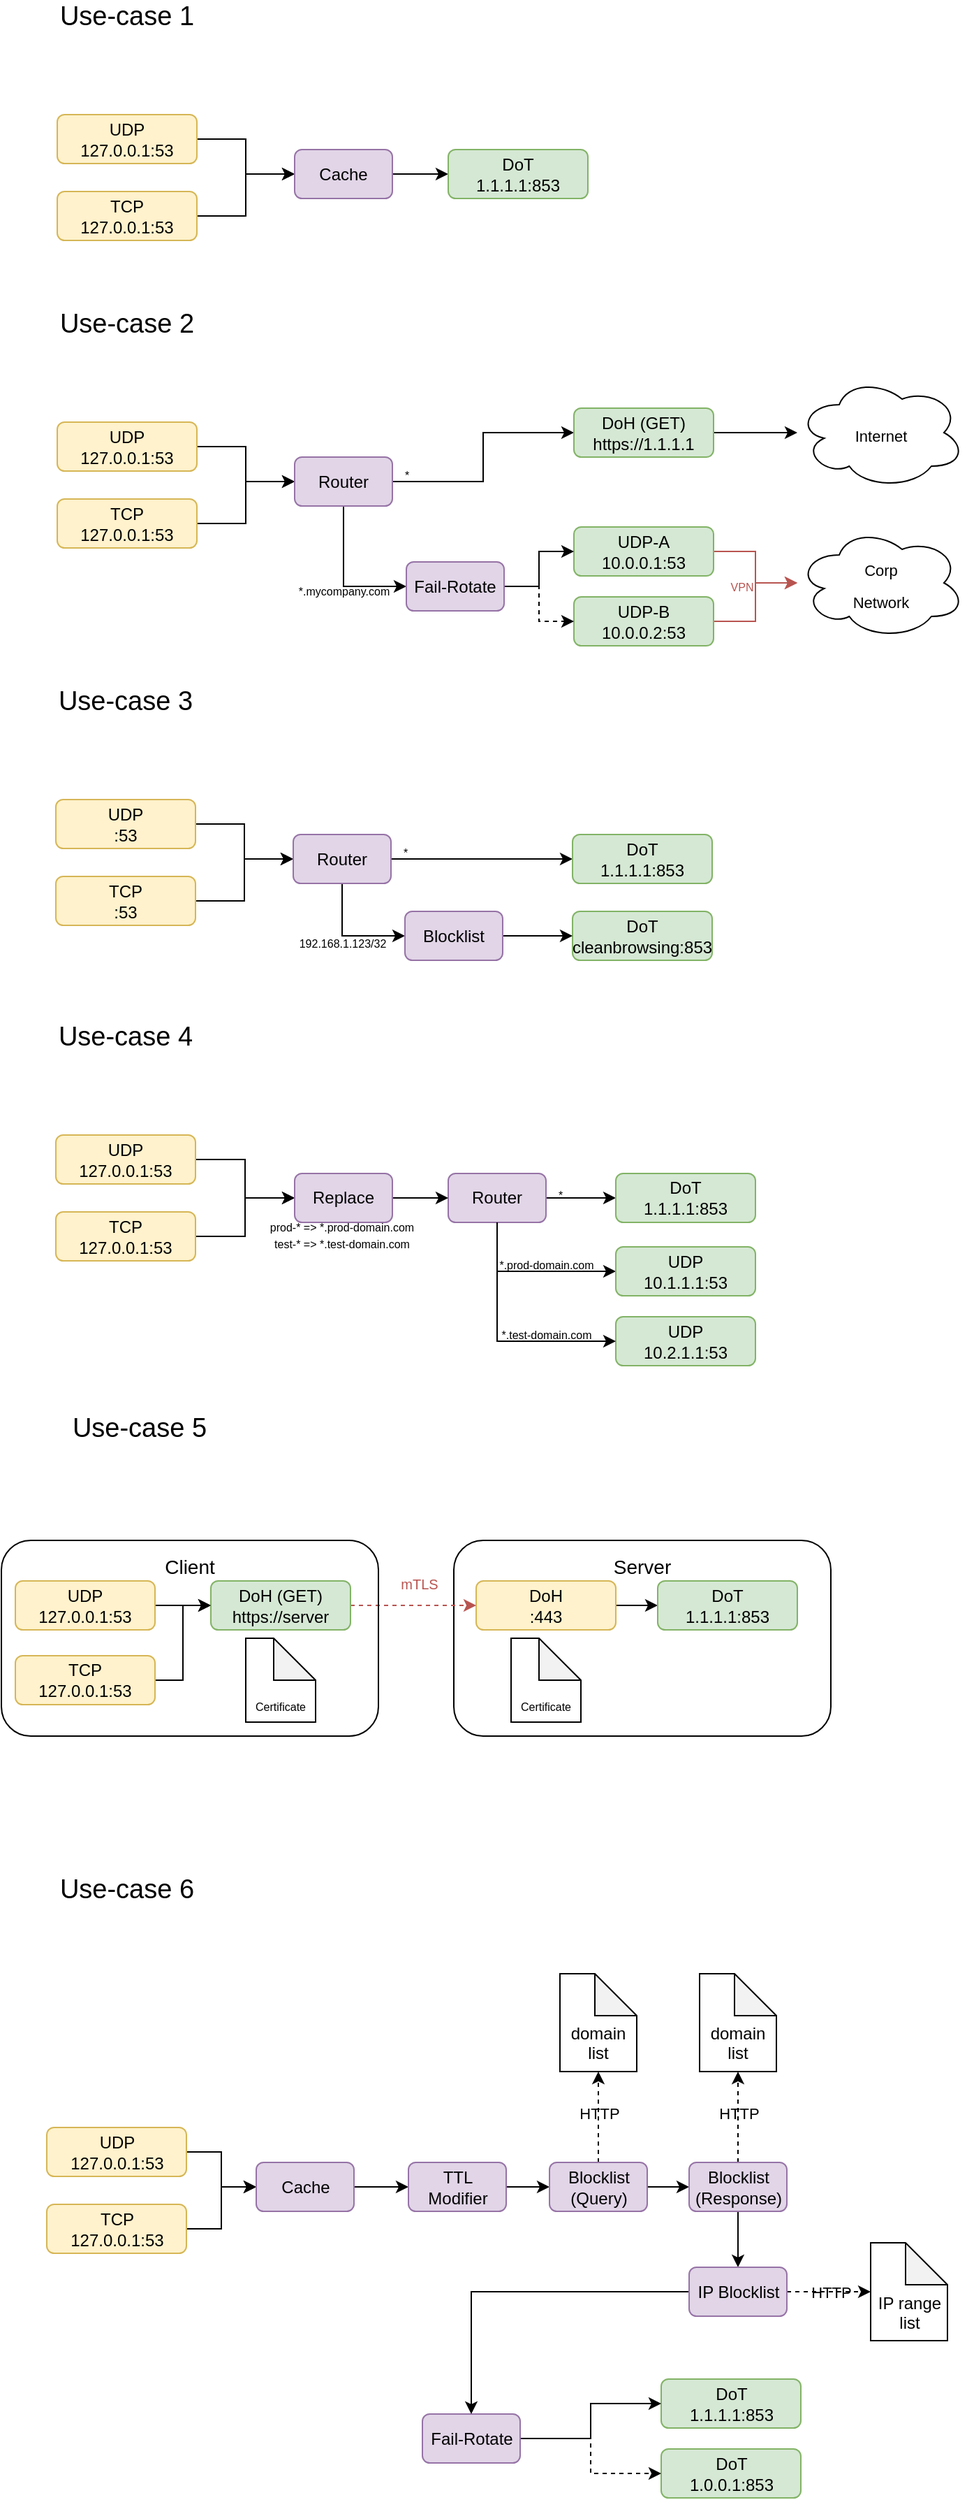 <mxfile version="13.1.14" type="device"><diagram id="_r4JyyB57kGjzLPCcQSh" name="Page-1"><mxGraphModel dx="949" dy="599" grid="1" gridSize="10" guides="1" tooltips="1" connect="1" arrows="1" fold="1" page="1" pageScale="1" pageWidth="827" pageHeight="1169" math="0" shadow="0"><root><mxCell id="0"/><mxCell id="1" parent="0"/><mxCell id="dlIJWEwIgcEKM-QvVQT--156" value="&lt;font color=&quot;#000000&quot; style=&quot;font-size: 14px&quot;&gt;Server&lt;/font&gt;" style="rounded=1;whiteSpace=wrap;html=1;labelBackgroundColor=none;fillColor=none;fontSize=19;fontColor=#B85450;verticalAlign=top;" parent="1" vertex="1"><mxGeometry x="374" y="1140" width="270" height="140" as="geometry"/></mxCell><mxCell id="dlIJWEwIgcEKM-QvVQT--56" style="edgeStyle=orthogonalEdgeStyle;rounded=0;orthogonalLoop=1;jettySize=auto;html=1;fontSize=19;" parent="1" source="dlIJWEwIgcEKM-QvVQT--52" target="dlIJWEwIgcEKM-QvVQT--54" edge="1"><mxGeometry relative="1" as="geometry"/></mxCell><mxCell id="dlIJWEwIgcEKM-QvVQT--52" value="UDP&lt;br&gt;127.0.0.1:53" style="rounded=1;whiteSpace=wrap;html=1;fillColor=#fff2cc;strokeColor=#d6b656;verticalAlign=middle;" parent="1" vertex="1"><mxGeometry x="90" y="120" width="100" height="35" as="geometry"/></mxCell><mxCell id="dlIJWEwIgcEKM-QvVQT--57" style="edgeStyle=orthogonalEdgeStyle;rounded=0;orthogonalLoop=1;jettySize=auto;html=1;entryX=0;entryY=0.5;entryDx=0;entryDy=0;fontSize=19;" parent="1" source="dlIJWEwIgcEKM-QvVQT--53" target="dlIJWEwIgcEKM-QvVQT--54" edge="1"><mxGeometry relative="1" as="geometry"/></mxCell><mxCell id="dlIJWEwIgcEKM-QvVQT--53" value="TCP&lt;br&gt;127.0.0.1:53" style="rounded=1;whiteSpace=wrap;html=1;fillColor=#fff2cc;strokeColor=#d6b656;verticalAlign=middle;" parent="1" vertex="1"><mxGeometry x="90" y="175" width="100" height="35" as="geometry"/></mxCell><mxCell id="dlIJWEwIgcEKM-QvVQT--58" style="edgeStyle=orthogonalEdgeStyle;rounded=0;orthogonalLoop=1;jettySize=auto;html=1;fontSize=19;" parent="1" source="dlIJWEwIgcEKM-QvVQT--54" target="dlIJWEwIgcEKM-QvVQT--55" edge="1"><mxGeometry relative="1" as="geometry"/></mxCell><mxCell id="dlIJWEwIgcEKM-QvVQT--54" value="Cache" style="rounded=1;whiteSpace=wrap;html=1;fillColor=#e1d5e7;verticalAlign=middle;strokeColor=#9673a6;" parent="1" vertex="1"><mxGeometry x="260" y="145" width="70" height="35" as="geometry"/></mxCell><mxCell id="dlIJWEwIgcEKM-QvVQT--55" value="DoT&lt;br&gt;1.1.1.1:853" style="rounded=1;whiteSpace=wrap;html=1;fillColor=#d5e8d4;strokeColor=#82b366;verticalAlign=middle;" parent="1" vertex="1"><mxGeometry x="370" y="145" width="100" height="35" as="geometry"/></mxCell><mxCell id="dlIJWEwIgcEKM-QvVQT--59" value="Use-case 1" style="text;html=1;strokeColor=none;fillColor=none;align=center;verticalAlign=middle;whiteSpace=wrap;rounded=0;labelBackgroundColor=none;fontSize=19;" parent="1" vertex="1"><mxGeometry x="90" y="40" width="100" height="20" as="geometry"/></mxCell><mxCell id="dlIJWEwIgcEKM-QvVQT--60" style="edgeStyle=orthogonalEdgeStyle;rounded=0;orthogonalLoop=1;jettySize=auto;html=1;fontSize=19;" parent="1" source="dlIJWEwIgcEKM-QvVQT--61" target="dlIJWEwIgcEKM-QvVQT--65" edge="1"><mxGeometry relative="1" as="geometry"/></mxCell><mxCell id="dlIJWEwIgcEKM-QvVQT--61" value="UDP&lt;br&gt;127.0.0.1:53" style="rounded=1;whiteSpace=wrap;html=1;fillColor=#fff2cc;strokeColor=#d6b656;verticalAlign=middle;" parent="1" vertex="1"><mxGeometry x="90" y="340" width="100" height="35" as="geometry"/></mxCell><mxCell id="dlIJWEwIgcEKM-QvVQT--62" style="edgeStyle=orthogonalEdgeStyle;rounded=0;orthogonalLoop=1;jettySize=auto;html=1;entryX=0;entryY=0.5;entryDx=0;entryDy=0;fontSize=19;" parent="1" source="dlIJWEwIgcEKM-QvVQT--63" target="dlIJWEwIgcEKM-QvVQT--65" edge="1"><mxGeometry relative="1" as="geometry"/></mxCell><mxCell id="dlIJWEwIgcEKM-QvVQT--63" value="TCP&lt;br&gt;127.0.0.1:53" style="rounded=1;whiteSpace=wrap;html=1;fillColor=#fff2cc;strokeColor=#d6b656;verticalAlign=middle;" parent="1" vertex="1"><mxGeometry x="90" y="395" width="100" height="35" as="geometry"/></mxCell><mxCell id="dlIJWEwIgcEKM-QvVQT--64" style="edgeStyle=orthogonalEdgeStyle;rounded=0;orthogonalLoop=1;jettySize=auto;html=1;fontSize=19;" parent="1" source="dlIJWEwIgcEKM-QvVQT--65" target="dlIJWEwIgcEKM-QvVQT--66" edge="1"><mxGeometry relative="1" as="geometry"/></mxCell><mxCell id="dlIJWEwIgcEKM-QvVQT--81" value="&lt;font style=&quot;font-size: 8px&quot;&gt;*&lt;/font&gt;" style="edgeLabel;html=1;align=center;verticalAlign=middle;resizable=0;points=[];fontSize=19;labelBackgroundColor=none;" parent="dlIJWEwIgcEKM-QvVQT--64" vertex="1" connectable="0"><mxGeometry x="-0.471" y="-1" relative="1" as="geometry"><mxPoint x="-33.81" y="-8.52" as="offset"/></mxGeometry></mxCell><mxCell id="dlIJWEwIgcEKM-QvVQT--71" style="edgeStyle=orthogonalEdgeStyle;rounded=0;orthogonalLoop=1;jettySize=auto;html=1;entryX=0;entryY=0.5;entryDx=0;entryDy=0;fontSize=19;exitX=0.5;exitY=1;exitDx=0;exitDy=0;" parent="1" source="dlIJWEwIgcEKM-QvVQT--65" target="dlIJWEwIgcEKM-QvVQT--70" edge="1"><mxGeometry relative="1" as="geometry"/></mxCell><mxCell id="dlIJWEwIgcEKM-QvVQT--72" value="&lt;font style=&quot;font-size: 8px&quot;&gt;*.mycompany.com&lt;/font&gt;" style="edgeLabel;html=1;align=center;verticalAlign=middle;resizable=0;points=[];fontSize=19;labelBackgroundColor=none;" parent="dlIJWEwIgcEKM-QvVQT--71" vertex="1" connectable="0"><mxGeometry x="-0.612" y="-1" relative="1" as="geometry"><mxPoint x="1" y="37.5" as="offset"/></mxGeometry></mxCell><mxCell id="dlIJWEwIgcEKM-QvVQT--65" value="Router" style="rounded=1;whiteSpace=wrap;html=1;fillColor=#e1d5e7;verticalAlign=middle;strokeColor=#9673a6;" parent="1" vertex="1"><mxGeometry x="260" y="365" width="70" height="35" as="geometry"/></mxCell><mxCell id="dlIJWEwIgcEKM-QvVQT--80" style="edgeStyle=orthogonalEdgeStyle;rounded=0;orthogonalLoop=1;jettySize=auto;html=1;fontSize=19;" parent="1" source="dlIJWEwIgcEKM-QvVQT--66" target="dlIJWEwIgcEKM-QvVQT--79" edge="1"><mxGeometry relative="1" as="geometry"/></mxCell><mxCell id="dlIJWEwIgcEKM-QvVQT--66" value="DoH (GET)&lt;br&gt;https://1.1.1.1" style="rounded=1;whiteSpace=wrap;html=1;fillColor=#d5e8d4;strokeColor=#82b366;verticalAlign=middle;" parent="1" vertex="1"><mxGeometry x="460" y="330" width="100" height="35" as="geometry"/></mxCell><mxCell id="dlIJWEwIgcEKM-QvVQT--67" value="Use-case 2" style="text;html=1;strokeColor=none;fillColor=none;align=center;verticalAlign=middle;whiteSpace=wrap;rounded=0;labelBackgroundColor=none;fontSize=19;" parent="1" vertex="1"><mxGeometry x="90" y="260" width="100" height="20" as="geometry"/></mxCell><mxCell id="dlIJWEwIgcEKM-QvVQT--76" style="edgeStyle=orthogonalEdgeStyle;rounded=0;orthogonalLoop=1;jettySize=auto;html=1;fontSize=19;fillColor=#f8cecc;strokeColor=#b85450;" parent="1" source="dlIJWEwIgcEKM-QvVQT--68" target="dlIJWEwIgcEKM-QvVQT--75" edge="1"><mxGeometry relative="1" as="geometry"/></mxCell><mxCell id="dlIJWEwIgcEKM-QvVQT--68" value="UDP-A&lt;br&gt;10.0.0.1:53" style="rounded=1;whiteSpace=wrap;html=1;fillColor=#d5e8d4;strokeColor=#82b366;verticalAlign=middle;" parent="1" vertex="1"><mxGeometry x="460" y="415" width="100" height="35" as="geometry"/></mxCell><mxCell id="dlIJWEwIgcEKM-QvVQT--77" style="edgeStyle=orthogonalEdgeStyle;rounded=0;orthogonalLoop=1;jettySize=auto;html=1;fontSize=19;fillColor=#f8cecc;strokeColor=#b85450;" parent="1" source="dlIJWEwIgcEKM-QvVQT--69" target="dlIJWEwIgcEKM-QvVQT--75" edge="1"><mxGeometry relative="1" as="geometry"/></mxCell><mxCell id="dlIJWEwIgcEKM-QvVQT--78" value="&lt;font style=&quot;font-size: 8px&quot;&gt;VPN&lt;/font&gt;" style="edgeLabel;html=1;align=center;verticalAlign=middle;resizable=0;points=[];fontSize=19;fontColor=#B85450;labelBackgroundColor=none;" parent="dlIJWEwIgcEKM-QvVQT--77" vertex="1" connectable="0"><mxGeometry x="-0.351" y="6" relative="1" as="geometry"><mxPoint x="-8.57" y="-21.52" as="offset"/></mxGeometry></mxCell><mxCell id="dlIJWEwIgcEKM-QvVQT--69" value="UDP-B&lt;br&gt;10.0.0.2:53" style="rounded=1;whiteSpace=wrap;html=1;fillColor=#d5e8d4;strokeColor=#82b366;verticalAlign=middle;" parent="1" vertex="1"><mxGeometry x="460" y="465" width="100" height="35" as="geometry"/></mxCell><mxCell id="dlIJWEwIgcEKM-QvVQT--73" style="edgeStyle=orthogonalEdgeStyle;rounded=0;orthogonalLoop=1;jettySize=auto;html=1;entryX=0;entryY=0.5;entryDx=0;entryDy=0;fontSize=19;" parent="1" source="dlIJWEwIgcEKM-QvVQT--70" target="dlIJWEwIgcEKM-QvVQT--68" edge="1"><mxGeometry relative="1" as="geometry"/></mxCell><mxCell id="dlIJWEwIgcEKM-QvVQT--74" style="edgeStyle=orthogonalEdgeStyle;rounded=0;orthogonalLoop=1;jettySize=auto;html=1;entryX=0;entryY=0.5;entryDx=0;entryDy=0;fontSize=19;dashed=1;" parent="1" source="dlIJWEwIgcEKM-QvVQT--70" target="dlIJWEwIgcEKM-QvVQT--69" edge="1"><mxGeometry relative="1" as="geometry"/></mxCell><mxCell id="dlIJWEwIgcEKM-QvVQT--70" value="Fail-Rotate" style="rounded=1;whiteSpace=wrap;html=1;fillColor=#e1d5e7;verticalAlign=middle;strokeColor=#9673a6;" parent="1" vertex="1"><mxGeometry x="340" y="440" width="70" height="35" as="geometry"/></mxCell><mxCell id="dlIJWEwIgcEKM-QvVQT--75" value="&lt;font style=&quot;font-size: 11px&quot;&gt;Corp&lt;br&gt;Network&lt;/font&gt;" style="ellipse;shape=cloud;whiteSpace=wrap;html=1;labelBackgroundColor=none;fillColor=none;fontSize=19;" parent="1" vertex="1"><mxGeometry x="620" y="415" width="120" height="80" as="geometry"/></mxCell><mxCell id="dlIJWEwIgcEKM-QvVQT--79" value="&lt;span style=&quot;font-size: 11px&quot;&gt;Internet&lt;/span&gt;" style="ellipse;shape=cloud;whiteSpace=wrap;html=1;labelBackgroundColor=none;fillColor=none;fontSize=19;" parent="1" vertex="1"><mxGeometry x="620" y="307.5" width="120" height="80" as="geometry"/></mxCell><mxCell id="dlIJWEwIgcEKM-QvVQT--82" style="edgeStyle=orthogonalEdgeStyle;rounded=0;orthogonalLoop=1;jettySize=auto;html=1;fontSize=19;" parent="1" source="dlIJWEwIgcEKM-QvVQT--83" target="dlIJWEwIgcEKM-QvVQT--90" edge="1"><mxGeometry relative="1" as="geometry"/></mxCell><mxCell id="dlIJWEwIgcEKM-QvVQT--83" value="UDP&lt;br&gt;:53" style="rounded=1;whiteSpace=wrap;html=1;fillColor=#fff2cc;strokeColor=#d6b656;verticalAlign=middle;" parent="1" vertex="1"><mxGeometry x="89" y="610" width="100" height="35" as="geometry"/></mxCell><mxCell id="dlIJWEwIgcEKM-QvVQT--84" style="edgeStyle=orthogonalEdgeStyle;rounded=0;orthogonalLoop=1;jettySize=auto;html=1;entryX=0;entryY=0.5;entryDx=0;entryDy=0;fontSize=19;" parent="1" source="dlIJWEwIgcEKM-QvVQT--85" target="dlIJWEwIgcEKM-QvVQT--90" edge="1"><mxGeometry relative="1" as="geometry"/></mxCell><mxCell id="dlIJWEwIgcEKM-QvVQT--85" value="TCP&lt;br&gt;:53" style="rounded=1;whiteSpace=wrap;html=1;fillColor=#fff2cc;strokeColor=#d6b656;verticalAlign=middle;" parent="1" vertex="1"><mxGeometry x="89" y="665" width="100" height="35" as="geometry"/></mxCell><mxCell id="dlIJWEwIgcEKM-QvVQT--86" style="edgeStyle=orthogonalEdgeStyle;rounded=0;orthogonalLoop=1;jettySize=auto;html=1;fontSize=19;" parent="1" source="dlIJWEwIgcEKM-QvVQT--90" target="dlIJWEwIgcEKM-QvVQT--92" edge="1"><mxGeometry relative="1" as="geometry"/></mxCell><mxCell id="dlIJWEwIgcEKM-QvVQT--87" value="&lt;font style=&quot;font-size: 8px&quot;&gt;*&lt;/font&gt;" style="edgeLabel;html=1;align=center;verticalAlign=middle;resizable=0;points=[];fontSize=19;labelBackgroundColor=none;" parent="dlIJWEwIgcEKM-QvVQT--86" vertex="1" connectable="0"><mxGeometry x="-0.471" y="-1" relative="1" as="geometry"><mxPoint x="-24.29" y="-8.5" as="offset"/></mxGeometry></mxCell><mxCell id="dlIJWEwIgcEKM-QvVQT--88" style="edgeStyle=orthogonalEdgeStyle;rounded=0;orthogonalLoop=1;jettySize=auto;html=1;entryX=0;entryY=0.5;entryDx=0;entryDy=0;fontSize=19;exitX=0.5;exitY=1;exitDx=0;exitDy=0;" parent="1" source="dlIJWEwIgcEKM-QvVQT--90" target="dlIJWEwIgcEKM-QvVQT--101" edge="1"><mxGeometry relative="1" as="geometry"/></mxCell><mxCell id="dlIJWEwIgcEKM-QvVQT--89" value="&lt;font style=&quot;font-size: 8px&quot;&gt;192.168.1.123/32&lt;/font&gt;" style="edgeLabel;html=1;align=center;verticalAlign=middle;resizable=0;points=[];fontSize=19;labelBackgroundColor=none;" parent="dlIJWEwIgcEKM-QvVQT--88" vertex="1" connectable="0"><mxGeometry x="-0.612" y="-1" relative="1" as="geometry"><mxPoint x="1" y="23.81" as="offset"/></mxGeometry></mxCell><mxCell id="dlIJWEwIgcEKM-QvVQT--90" value="Router" style="rounded=1;whiteSpace=wrap;html=1;fillColor=#e1d5e7;verticalAlign=middle;strokeColor=#9673a6;" parent="1" vertex="1"><mxGeometry x="259" y="635" width="70" height="35" as="geometry"/></mxCell><mxCell id="dlIJWEwIgcEKM-QvVQT--92" value="DoT&lt;br&gt;1.1.1.1:853" style="rounded=1;whiteSpace=wrap;html=1;fillColor=#d5e8d4;strokeColor=#82b366;verticalAlign=middle;" parent="1" vertex="1"><mxGeometry x="459" y="635" width="100" height="35" as="geometry"/></mxCell><mxCell id="dlIJWEwIgcEKM-QvVQT--93" value="Use-case 3" style="text;html=1;strokeColor=none;fillColor=none;align=center;verticalAlign=middle;whiteSpace=wrap;rounded=0;labelBackgroundColor=none;fontSize=19;" parent="1" vertex="1"><mxGeometry x="89" y="530" width="100" height="20" as="geometry"/></mxCell><mxCell id="dlIJWEwIgcEKM-QvVQT--95" value="DoT&lt;br&gt;cleanbrowsing:853" style="rounded=1;whiteSpace=wrap;html=1;fillColor=#d5e8d4;strokeColor=#82b366;verticalAlign=middle;" parent="1" vertex="1"><mxGeometry x="459" y="690" width="100" height="35" as="geometry"/></mxCell><mxCell id="dlIJWEwIgcEKM-QvVQT--99" style="edgeStyle=orthogonalEdgeStyle;rounded=0;orthogonalLoop=1;jettySize=auto;html=1;entryX=0;entryY=0.5;entryDx=0;entryDy=0;fontSize=19;" parent="1" source="dlIJWEwIgcEKM-QvVQT--101" target="dlIJWEwIgcEKM-QvVQT--95" edge="1"><mxGeometry relative="1" as="geometry"/></mxCell><mxCell id="dlIJWEwIgcEKM-QvVQT--101" value="Blocklist" style="rounded=1;whiteSpace=wrap;html=1;fillColor=#e1d5e7;verticalAlign=middle;strokeColor=#9673a6;" parent="1" vertex="1"><mxGeometry x="339" y="690" width="70" height="35" as="geometry"/></mxCell><mxCell id="dlIJWEwIgcEKM-QvVQT--104" style="edgeStyle=orthogonalEdgeStyle;rounded=0;orthogonalLoop=1;jettySize=auto;html=1;fontSize=19;entryX=0;entryY=0.5;entryDx=0;entryDy=0;" parent="1" source="dlIJWEwIgcEKM-QvVQT--105" target="dlIJWEwIgcEKM-QvVQT--118" edge="1"><mxGeometry relative="1" as="geometry"/></mxCell><mxCell id="dlIJWEwIgcEKM-QvVQT--105" value="UDP&lt;br&gt;127.0.0.1:53" style="rounded=1;whiteSpace=wrap;html=1;fillColor=#fff2cc;strokeColor=#d6b656;verticalAlign=middle;" parent="1" vertex="1"><mxGeometry x="89" y="850" width="100" height="35" as="geometry"/></mxCell><mxCell id="dlIJWEwIgcEKM-QvVQT--106" style="edgeStyle=orthogonalEdgeStyle;rounded=0;orthogonalLoop=1;jettySize=auto;html=1;entryX=0;entryY=0.5;entryDx=0;entryDy=0;fontSize=19;" parent="1" source="dlIJWEwIgcEKM-QvVQT--107" target="dlIJWEwIgcEKM-QvVQT--118" edge="1"><mxGeometry relative="1" as="geometry"/></mxCell><mxCell id="dlIJWEwIgcEKM-QvVQT--107" value="TCP&lt;br&gt;127.0.0.1:53" style="rounded=1;whiteSpace=wrap;html=1;fillColor=#fff2cc;strokeColor=#d6b656;verticalAlign=middle;" parent="1" vertex="1"><mxGeometry x="89" y="905" width="100" height="35" as="geometry"/></mxCell><mxCell id="dlIJWEwIgcEKM-QvVQT--108" style="edgeStyle=orthogonalEdgeStyle;rounded=0;orthogonalLoop=1;jettySize=auto;html=1;fontSize=19;" parent="1" source="dlIJWEwIgcEKM-QvVQT--112" target="dlIJWEwIgcEKM-QvVQT--113" edge="1"><mxGeometry relative="1" as="geometry"/></mxCell><mxCell id="dlIJWEwIgcEKM-QvVQT--109" value="&lt;font style=&quot;font-size: 8px&quot;&gt;*&lt;/font&gt;" style="edgeLabel;html=1;align=center;verticalAlign=middle;resizable=0;points=[];fontSize=19;labelBackgroundColor=none;" parent="dlIJWEwIgcEKM-QvVQT--108" vertex="1" connectable="0"><mxGeometry x="-0.471" y="-1" relative="1" as="geometry"><mxPoint x="-24.29" y="-8.5" as="offset"/></mxGeometry></mxCell><mxCell id="dlIJWEwIgcEKM-QvVQT--125" value="&lt;font color=&quot;#000000&quot; style=&quot;font-size: 8px&quot;&gt;*&lt;/font&gt;" style="edgeLabel;html=1;align=center;verticalAlign=middle;resizable=0;points=[];fontSize=19;fontColor=#B85450;labelBackgroundColor=none;" parent="dlIJWEwIgcEKM-QvVQT--108" vertex="1" connectable="0"><mxGeometry x="0.217" relative="1" as="geometry"><mxPoint x="-20.48" y="-5" as="offset"/></mxGeometry></mxCell><mxCell id="dlIJWEwIgcEKM-QvVQT--110" style="edgeStyle=orthogonalEdgeStyle;rounded=0;orthogonalLoop=1;jettySize=auto;html=1;entryX=0;entryY=0.5;entryDx=0;entryDy=0;fontSize=19;exitX=0.5;exitY=1;exitDx=0;exitDy=0;" parent="1" source="dlIJWEwIgcEKM-QvVQT--112" target="dlIJWEwIgcEKM-QvVQT--115" edge="1"><mxGeometry relative="1" as="geometry"><mxPoint x="450" y="950" as="targetPoint"/></mxGeometry></mxCell><mxCell id="dlIJWEwIgcEKM-QvVQT--111" value="&lt;span style=&quot;font-size: 8px&quot;&gt;*.prod-domain.com&lt;/span&gt;" style="edgeLabel;html=1;align=center;verticalAlign=middle;resizable=0;points=[];fontSize=19;labelBackgroundColor=none;" parent="dlIJWEwIgcEKM-QvVQT--110" vertex="1" connectable="0"><mxGeometry x="-0.612" y="-1" relative="1" as="geometry"><mxPoint x="36" y="4.17" as="offset"/></mxGeometry></mxCell><mxCell id="dlIJWEwIgcEKM-QvVQT--112" value="Router" style="rounded=1;whiteSpace=wrap;html=1;fillColor=#e1d5e7;verticalAlign=middle;strokeColor=#9673a6;" parent="1" vertex="1"><mxGeometry x="370" y="877.5" width="70" height="35" as="geometry"/></mxCell><mxCell id="dlIJWEwIgcEKM-QvVQT--113" value="DoT&lt;br&gt;1.1.1.1:853" style="rounded=1;whiteSpace=wrap;html=1;fillColor=#d5e8d4;strokeColor=#82b366;verticalAlign=middle;" parent="1" vertex="1"><mxGeometry x="490" y="877.5" width="100" height="35" as="geometry"/></mxCell><mxCell id="dlIJWEwIgcEKM-QvVQT--114" value="Use-case 4" style="text;html=1;strokeColor=none;fillColor=none;align=center;verticalAlign=middle;whiteSpace=wrap;rounded=0;labelBackgroundColor=none;fontSize=19;" parent="1" vertex="1"><mxGeometry x="89" y="770" width="100" height="20" as="geometry"/></mxCell><mxCell id="dlIJWEwIgcEKM-QvVQT--115" value="UDP&lt;br&gt;10.1.1.1:53" style="rounded=1;whiteSpace=wrap;html=1;fillColor=#d5e8d4;strokeColor=#82b366;verticalAlign=middle;" parent="1" vertex="1"><mxGeometry x="490" y="930" width="100" height="35" as="geometry"/></mxCell><mxCell id="dlIJWEwIgcEKM-QvVQT--119" style="edgeStyle=orthogonalEdgeStyle;rounded=0;orthogonalLoop=1;jettySize=auto;html=1;fontSize=19;fontColor=#B85450;" parent="1" source="dlIJWEwIgcEKM-QvVQT--118" target="dlIJWEwIgcEKM-QvVQT--112" edge="1"><mxGeometry relative="1" as="geometry"/></mxCell><mxCell id="dlIJWEwIgcEKM-QvVQT--118" value="Replace" style="rounded=1;whiteSpace=wrap;html=1;fillColor=#e1d5e7;verticalAlign=middle;strokeColor=#9673a6;" parent="1" vertex="1"><mxGeometry x="260" y="877.5" width="70" height="35" as="geometry"/></mxCell><mxCell id="dlIJWEwIgcEKM-QvVQT--120" value="UDP&lt;br&gt;10.2.1.1:53" style="rounded=1;whiteSpace=wrap;html=1;fillColor=#d5e8d4;strokeColor=#82b366;verticalAlign=middle;" parent="1" vertex="1"><mxGeometry x="490" y="980" width="100" height="35" as="geometry"/></mxCell><mxCell id="dlIJWEwIgcEKM-QvVQT--121" style="edgeStyle=orthogonalEdgeStyle;rounded=0;orthogonalLoop=1;jettySize=auto;html=1;entryX=0;entryY=0.5;entryDx=0;entryDy=0;fontSize=19;exitX=0.5;exitY=1;exitDx=0;exitDy=0;" parent="1" source="dlIJWEwIgcEKM-QvVQT--112" target="dlIJWEwIgcEKM-QvVQT--120" edge="1"><mxGeometry relative="1" as="geometry"><mxPoint x="415" y="922.5" as="sourcePoint"/><mxPoint x="500" y="957.5" as="targetPoint"/></mxGeometry></mxCell><mxCell id="dlIJWEwIgcEKM-QvVQT--122" value="&lt;span style=&quot;font-size: 8px&quot;&gt;*.test-domain.com&lt;/span&gt;" style="edgeLabel;html=1;align=center;verticalAlign=middle;resizable=0;points=[];fontSize=19;labelBackgroundColor=none;" parent="dlIJWEwIgcEKM-QvVQT--121" vertex="1" connectable="0"><mxGeometry x="-0.612" y="-1" relative="1" as="geometry"><mxPoint x="36" y="44.64" as="offset"/></mxGeometry></mxCell><mxCell id="dlIJWEwIgcEKM-QvVQT--123" value="&lt;p style=&quot;line-height: 40%&quot;&gt;&lt;font style=&quot;font-size: 8px&quot; color=&quot;#000000&quot;&gt;prod-* =&amp;gt; *.prod-domain.com&lt;br&gt;&lt;/font&gt;&lt;span style=&quot;color: rgb(0 , 0 , 0) ; font-size: 8px&quot;&gt;test-* =&amp;gt; *.test-domain.com&lt;/span&gt;&lt;font style=&quot;font-size: 8px&quot; color=&quot;#000000&quot;&gt;&lt;br&gt;&lt;/font&gt;&lt;/p&gt;" style="text;html=1;strokeColor=none;fillColor=none;align=center;verticalAlign=middle;whiteSpace=wrap;rounded=0;labelBackgroundColor=none;fontSize=19;fontColor=#B85450;" parent="1" vertex="1"><mxGeometry x="239" y="910" width="110" height="20" as="geometry"/></mxCell><mxCell id="dlIJWEwIgcEKM-QvVQT--126" style="edgeStyle=orthogonalEdgeStyle;rounded=0;orthogonalLoop=1;jettySize=auto;html=1;fontSize=19;" parent="1" source="dlIJWEwIgcEKM-QvVQT--127" target="dlIJWEwIgcEKM-QvVQT--136" edge="1"><mxGeometry relative="1" as="geometry"><mxPoint x="520.0" y="1186.5" as="targetPoint"/></mxGeometry></mxCell><mxCell id="dlIJWEwIgcEKM-QvVQT--127" value="DoH&lt;br&gt;:443" style="rounded=1;whiteSpace=wrap;html=1;fillColor=#fff2cc;strokeColor=#d6b656;verticalAlign=middle;" parent="1" vertex="1"><mxGeometry x="390" y="1169" width="100" height="35" as="geometry"/></mxCell><mxCell id="dlIJWEwIgcEKM-QvVQT--136" value="DoT&lt;br&gt;1.1.1.1:853" style="rounded=1;whiteSpace=wrap;html=1;fillColor=#d5e8d4;strokeColor=#82b366;verticalAlign=middle;" parent="1" vertex="1"><mxGeometry x="520" y="1169" width="100" height="35" as="geometry"/></mxCell><mxCell id="dlIJWEwIgcEKM-QvVQT--137" value="Use-case 5" style="text;html=1;strokeColor=none;fillColor=none;align=center;verticalAlign=middle;whiteSpace=wrap;rounded=0;labelBackgroundColor=none;fontSize=19;" parent="1" vertex="1"><mxGeometry x="99" y="1050" width="100" height="20" as="geometry"/></mxCell><mxCell id="dlIJWEwIgcEKM-QvVQT--145" value="&lt;font style=&quot;font-size: 8px&quot; color=&quot;#000000&quot;&gt;Certificate&lt;/font&gt;" style="shape=note;whiteSpace=wrap;html=1;backgroundOutline=1;darkOpacity=0.05;labelBackgroundColor=none;fillColor=none;fontSize=19;fontColor=#B85450;verticalAlign=bottom;" parent="1" vertex="1"><mxGeometry x="415" y="1210" width="50" height="60" as="geometry"/></mxCell><mxCell id="dlIJWEwIgcEKM-QvVQT--146" style="edgeStyle=orthogonalEdgeStyle;rounded=0;orthogonalLoop=1;jettySize=auto;html=1;fontSize=19;" parent="1" source="dlIJWEwIgcEKM-QvVQT--147" target="dlIJWEwIgcEKM-QvVQT--148" edge="1"><mxGeometry relative="1" as="geometry"><mxPoint x="200.0" y="1186.5" as="targetPoint"/></mxGeometry></mxCell><mxCell id="dlIJWEwIgcEKM-QvVQT--147" value="UDP&lt;br&gt;127.0.0.1:53" style="rounded=1;whiteSpace=wrap;html=1;fillColor=#fff2cc;strokeColor=#d6b656;verticalAlign=middle;" parent="1" vertex="1"><mxGeometry x="60" y="1169" width="100" height="35" as="geometry"/></mxCell><mxCell id="dlIJWEwIgcEKM-QvVQT--152" style="edgeStyle=orthogonalEdgeStyle;rounded=0;orthogonalLoop=1;jettySize=auto;html=1;fontSize=19;fontColor=#B85450;dashed=1;fillColor=#f8cecc;strokeColor=#b85450;" parent="1" source="dlIJWEwIgcEKM-QvVQT--148" target="dlIJWEwIgcEKM-QvVQT--127" edge="1"><mxGeometry relative="1" as="geometry"/></mxCell><mxCell id="dlIJWEwIgcEKM-QvVQT--153" value="&lt;font style=&quot;font-size: 10px&quot;&gt;mTLS&lt;/font&gt;" style="edgeLabel;html=1;align=center;verticalAlign=middle;resizable=0;points=[];fontSize=19;fontColor=#B85450;labelBackgroundColor=none;" parent="dlIJWEwIgcEKM-QvVQT--152" vertex="1" connectable="0"><mxGeometry x="0.271" y="-1" relative="1" as="geometry"><mxPoint x="-8.14" y="-18.5" as="offset"/></mxGeometry></mxCell><mxCell id="dlIJWEwIgcEKM-QvVQT--148" value="DoH (GET)&lt;br&gt;https://server" style="rounded=1;whiteSpace=wrap;html=1;fillColor=#d5e8d4;strokeColor=#82b366;verticalAlign=middle;" parent="1" vertex="1"><mxGeometry x="200" y="1169" width="100" height="35" as="geometry"/></mxCell><mxCell id="dlIJWEwIgcEKM-QvVQT--149" value="&lt;font style=&quot;font-size: 8px&quot; color=&quot;#000000&quot;&gt;Certificate&lt;/font&gt;" style="shape=note;whiteSpace=wrap;html=1;backgroundOutline=1;darkOpacity=0.05;labelBackgroundColor=none;fillColor=none;fontSize=19;fontColor=#B85450;verticalAlign=bottom;" parent="1" vertex="1"><mxGeometry x="225" y="1210" width="50" height="60" as="geometry"/></mxCell><mxCell id="dlIJWEwIgcEKM-QvVQT--151" style="edgeStyle=orthogonalEdgeStyle;rounded=0;orthogonalLoop=1;jettySize=auto;html=1;entryX=0;entryY=0.5;entryDx=0;entryDy=0;fontSize=19;fontColor=#B85450;" parent="1" source="dlIJWEwIgcEKM-QvVQT--150" target="dlIJWEwIgcEKM-QvVQT--148" edge="1"><mxGeometry relative="1" as="geometry"/></mxCell><mxCell id="dlIJWEwIgcEKM-QvVQT--150" value="TCP&lt;br&gt;127.0.0.1:53" style="rounded=1;whiteSpace=wrap;html=1;fillColor=#fff2cc;strokeColor=#d6b656;verticalAlign=middle;" parent="1" vertex="1"><mxGeometry x="60" y="1222.5" width="100" height="35" as="geometry"/></mxCell><mxCell id="dlIJWEwIgcEKM-QvVQT--155" value="&lt;font color=&quot;#000000&quot; style=&quot;font-size: 14px&quot;&gt;Client&lt;/font&gt;" style="rounded=1;whiteSpace=wrap;html=1;labelBackgroundColor=none;fillColor=none;fontSize=19;fontColor=#B85450;verticalAlign=top;" parent="1" vertex="1"><mxGeometry x="50" y="1140" width="270" height="140" as="geometry"/></mxCell><mxCell id="bgnIPpDyzIfJsKl67jsf-1" style="edgeStyle=orthogonalEdgeStyle;rounded=0;orthogonalLoop=1;jettySize=auto;html=1;fontSize=19;" edge="1" parent="1" source="bgnIPpDyzIfJsKl67jsf-2" target="bgnIPpDyzIfJsKl67jsf-9"><mxGeometry relative="1" as="geometry"/></mxCell><mxCell id="bgnIPpDyzIfJsKl67jsf-2" value="UDP&lt;br&gt;127.0.0.1:53" style="rounded=1;whiteSpace=wrap;html=1;fillColor=#fff2cc;strokeColor=#d6b656;verticalAlign=middle;" vertex="1" parent="1"><mxGeometry x="82.5" y="1560" width="100" height="35" as="geometry"/></mxCell><mxCell id="bgnIPpDyzIfJsKl67jsf-3" style="edgeStyle=orthogonalEdgeStyle;rounded=0;orthogonalLoop=1;jettySize=auto;html=1;entryX=0;entryY=0.5;entryDx=0;entryDy=0;fontSize=19;" edge="1" parent="1" source="bgnIPpDyzIfJsKl67jsf-4" target="bgnIPpDyzIfJsKl67jsf-9"><mxGeometry relative="1" as="geometry"/></mxCell><mxCell id="bgnIPpDyzIfJsKl67jsf-4" value="TCP&lt;br&gt;127.0.0.1:53" style="rounded=1;whiteSpace=wrap;html=1;fillColor=#fff2cc;strokeColor=#d6b656;verticalAlign=middle;" vertex="1" parent="1"><mxGeometry x="82.5" y="1615" width="100" height="35" as="geometry"/></mxCell><mxCell id="bgnIPpDyzIfJsKl67jsf-24" style="edgeStyle=orthogonalEdgeStyle;rounded=0;orthogonalLoop=1;jettySize=auto;html=1;entryX=0;entryY=0.5;entryDx=0;entryDy=0;" edge="1" parent="1" source="bgnIPpDyzIfJsKl67jsf-9" target="bgnIPpDyzIfJsKl67jsf-23"><mxGeometry relative="1" as="geometry"/></mxCell><mxCell id="bgnIPpDyzIfJsKl67jsf-9" value="Cache" style="rounded=1;whiteSpace=wrap;html=1;fillColor=#e1d5e7;verticalAlign=middle;strokeColor=#9673a6;" vertex="1" parent="1"><mxGeometry x="232.5" y="1585" width="70" height="35" as="geometry"/></mxCell><mxCell id="bgnIPpDyzIfJsKl67jsf-12" value="Use-case 6" style="text;html=1;strokeColor=none;fillColor=none;align=center;verticalAlign=middle;whiteSpace=wrap;rounded=0;labelBackgroundColor=none;fontSize=19;" vertex="1" parent="1"><mxGeometry x="90" y="1380" width="100" height="20" as="geometry"/></mxCell><mxCell id="bgnIPpDyzIfJsKl67jsf-14" value="DoT&lt;br&gt;1.1.1.1:853" style="rounded=1;whiteSpace=wrap;html=1;fillColor=#d5e8d4;strokeColor=#82b366;verticalAlign=middle;" vertex="1" parent="1"><mxGeometry x="522.5" y="1740" width="100" height="35" as="geometry"/></mxCell><mxCell id="bgnIPpDyzIfJsKl67jsf-17" value="DoT&lt;br&gt;1.0.0.1:853" style="rounded=1;whiteSpace=wrap;html=1;fillColor=#d5e8d4;strokeColor=#82b366;verticalAlign=middle;" vertex="1" parent="1"><mxGeometry x="522.5" y="1790" width="100" height="35" as="geometry"/></mxCell><mxCell id="bgnIPpDyzIfJsKl67jsf-18" style="edgeStyle=orthogonalEdgeStyle;rounded=0;orthogonalLoop=1;jettySize=auto;html=1;entryX=0;entryY=0.5;entryDx=0;entryDy=0;fontSize=19;" edge="1" parent="1" source="bgnIPpDyzIfJsKl67jsf-20" target="bgnIPpDyzIfJsKl67jsf-14"><mxGeometry relative="1" as="geometry"/></mxCell><mxCell id="bgnIPpDyzIfJsKl67jsf-19" style="edgeStyle=orthogonalEdgeStyle;rounded=0;orthogonalLoop=1;jettySize=auto;html=1;entryX=0;entryY=0.5;entryDx=0;entryDy=0;fontSize=19;dashed=1;" edge="1" parent="1" source="bgnIPpDyzIfJsKl67jsf-20" target="bgnIPpDyzIfJsKl67jsf-17"><mxGeometry relative="1" as="geometry"/></mxCell><mxCell id="bgnIPpDyzIfJsKl67jsf-20" value="Fail-Rotate" style="rounded=1;whiteSpace=wrap;html=1;fillColor=#e1d5e7;verticalAlign=middle;strokeColor=#9673a6;" vertex="1" parent="1"><mxGeometry x="351.5" y="1765" width="70" height="35" as="geometry"/></mxCell><mxCell id="bgnIPpDyzIfJsKl67jsf-26" style="edgeStyle=orthogonalEdgeStyle;rounded=0;orthogonalLoop=1;jettySize=auto;html=1;" edge="1" parent="1" source="bgnIPpDyzIfJsKl67jsf-23" target="bgnIPpDyzIfJsKl67jsf-25"><mxGeometry relative="1" as="geometry"/></mxCell><mxCell id="bgnIPpDyzIfJsKl67jsf-23" value="TTL&lt;br&gt;Modifier" style="rounded=1;whiteSpace=wrap;html=1;fillColor=#e1d5e7;verticalAlign=middle;strokeColor=#9673a6;" vertex="1" parent="1"><mxGeometry x="341.5" y="1585" width="70" height="35" as="geometry"/></mxCell><mxCell id="bgnIPpDyzIfJsKl67jsf-28" style="edgeStyle=orthogonalEdgeStyle;rounded=0;orthogonalLoop=1;jettySize=auto;html=1;" edge="1" parent="1" source="bgnIPpDyzIfJsKl67jsf-25" target="bgnIPpDyzIfJsKl67jsf-27"><mxGeometry relative="1" as="geometry"/></mxCell><mxCell id="bgnIPpDyzIfJsKl67jsf-33" style="edgeStyle=orthogonalEdgeStyle;rounded=0;orthogonalLoop=1;jettySize=auto;html=1;dashed=1;" edge="1" parent="1" source="bgnIPpDyzIfJsKl67jsf-25" target="bgnIPpDyzIfJsKl67jsf-32"><mxGeometry relative="1" as="geometry"/></mxCell><mxCell id="bgnIPpDyzIfJsKl67jsf-34" value="HTTP" style="edgeLabel;html=1;align=center;verticalAlign=middle;resizable=0;points=[];labelBackgroundColor=none;" vertex="1" connectable="0" parent="bgnIPpDyzIfJsKl67jsf-33"><mxGeometry x="0.323" relative="1" as="geometry"><mxPoint y="7.86" as="offset"/></mxGeometry></mxCell><mxCell id="bgnIPpDyzIfJsKl67jsf-25" value="Blocklist&lt;br&gt;(Query)" style="rounded=1;whiteSpace=wrap;html=1;fillColor=#e1d5e7;verticalAlign=middle;strokeColor=#9673a6;" vertex="1" parent="1"><mxGeometry x="442.5" y="1585" width="70" height="35" as="geometry"/></mxCell><mxCell id="bgnIPpDyzIfJsKl67jsf-30" style="edgeStyle=orthogonalEdgeStyle;rounded=0;orthogonalLoop=1;jettySize=auto;html=1;" edge="1" parent="1" source="bgnIPpDyzIfJsKl67jsf-27" target="bgnIPpDyzIfJsKl67jsf-29"><mxGeometry relative="1" as="geometry"/></mxCell><mxCell id="bgnIPpDyzIfJsKl67jsf-36" style="edgeStyle=orthogonalEdgeStyle;rounded=0;orthogonalLoop=1;jettySize=auto;html=1;entryX=0.5;entryY=1;entryDx=0;entryDy=0;entryPerimeter=0;dashed=1;" edge="1" parent="1" source="bgnIPpDyzIfJsKl67jsf-27" target="bgnIPpDyzIfJsKl67jsf-35"><mxGeometry relative="1" as="geometry"/></mxCell><mxCell id="bgnIPpDyzIfJsKl67jsf-37" value="HTTP" style="edgeLabel;html=1;align=center;verticalAlign=middle;resizable=0;points=[];labelBackgroundColor=none;" vertex="1" connectable="0" parent="bgnIPpDyzIfJsKl67jsf-36"><mxGeometry x="0.306" y="1" relative="1" as="geometry"><mxPoint x="1" y="7.29" as="offset"/></mxGeometry></mxCell><mxCell id="bgnIPpDyzIfJsKl67jsf-40" style="edgeStyle=orthogonalEdgeStyle;rounded=0;orthogonalLoop=1;jettySize=auto;html=1;entryX=0;entryY=0.5;entryDx=0;entryDy=0;entryPerimeter=0;exitX=1;exitY=0.5;exitDx=0;exitDy=0;dashed=1;" edge="1" parent="1" source="bgnIPpDyzIfJsKl67jsf-29" target="bgnIPpDyzIfJsKl67jsf-39"><mxGeometry relative="1" as="geometry"/></mxCell><mxCell id="bgnIPpDyzIfJsKl67jsf-41" value="HTTP" style="edgeLabel;html=1;align=center;verticalAlign=middle;resizable=0;points=[];labelBackgroundColor=none;" vertex="1" connectable="0" parent="bgnIPpDyzIfJsKl67jsf-40"><mxGeometry x="0.221" y="-1" relative="1" as="geometry"><mxPoint x="-5.07" y="-1" as="offset"/></mxGeometry></mxCell><mxCell id="bgnIPpDyzIfJsKl67jsf-27" value="Blocklist&lt;br&gt;(Response)" style="rounded=1;whiteSpace=wrap;html=1;fillColor=#e1d5e7;verticalAlign=middle;strokeColor=#9673a6;" vertex="1" parent="1"><mxGeometry x="542.5" y="1585" width="70" height="35" as="geometry"/></mxCell><mxCell id="bgnIPpDyzIfJsKl67jsf-31" style="edgeStyle=orthogonalEdgeStyle;rounded=0;orthogonalLoop=1;jettySize=auto;html=1;" edge="1" parent="1" source="bgnIPpDyzIfJsKl67jsf-29" target="bgnIPpDyzIfJsKl67jsf-20"><mxGeometry relative="1" as="geometry"/></mxCell><mxCell id="bgnIPpDyzIfJsKl67jsf-29" value="IP Blocklist" style="rounded=1;whiteSpace=wrap;html=1;fillColor=#e1d5e7;verticalAlign=middle;strokeColor=#9673a6;" vertex="1" parent="1"><mxGeometry x="542.5" y="1660" width="70" height="35" as="geometry"/></mxCell><mxCell id="bgnIPpDyzIfJsKl67jsf-32" value="&lt;br&gt;&lt;br&gt;domain&lt;br&gt;list" style="shape=note;whiteSpace=wrap;html=1;backgroundOutline=1;darkOpacity=0.05;" vertex="1" parent="1"><mxGeometry x="450" y="1450" width="55" height="70" as="geometry"/></mxCell><mxCell id="bgnIPpDyzIfJsKl67jsf-35" value="&lt;br&gt;&lt;br&gt;domain&lt;br&gt;list" style="shape=note;whiteSpace=wrap;html=1;backgroundOutline=1;darkOpacity=0.05;" vertex="1" parent="1"><mxGeometry x="550" y="1450" width="55" height="70" as="geometry"/></mxCell><mxCell id="bgnIPpDyzIfJsKl67jsf-39" value="&lt;br&gt;&lt;br&gt;IP range&lt;br&gt;list" style="shape=note;whiteSpace=wrap;html=1;backgroundOutline=1;darkOpacity=0.05;" vertex="1" parent="1"><mxGeometry x="672.5" y="1642.5" width="55" height="70" as="geometry"/></mxCell></root></mxGraphModel></diagram></mxfile>